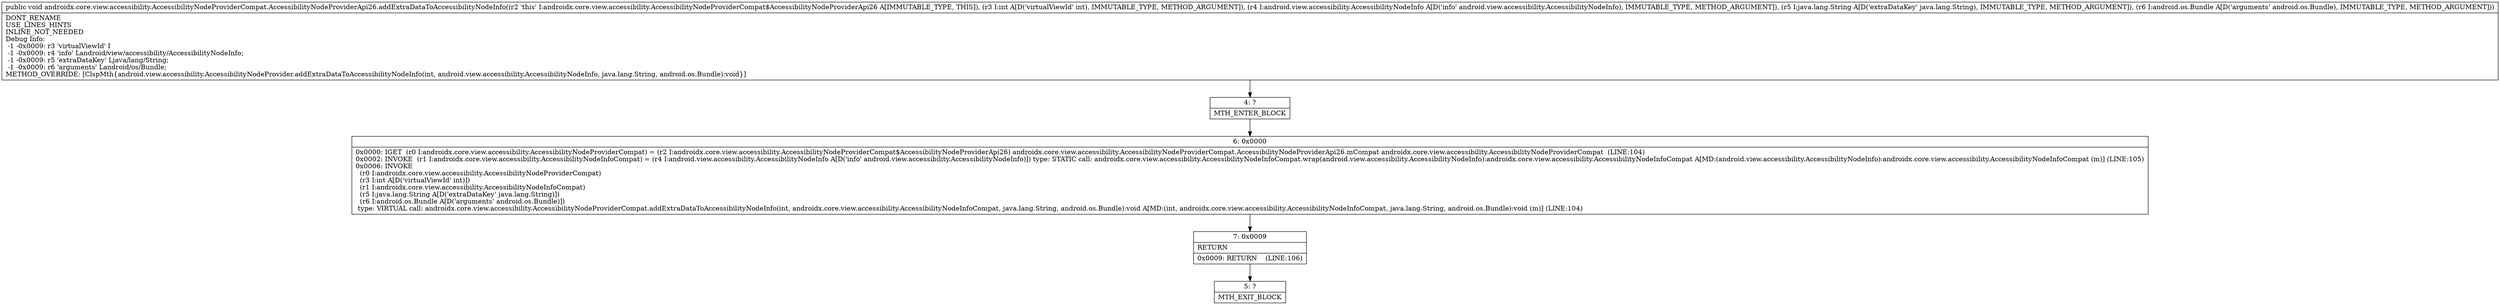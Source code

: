 digraph "CFG forandroidx.core.view.accessibility.AccessibilityNodeProviderCompat.AccessibilityNodeProviderApi26.addExtraDataToAccessibilityNodeInfo(ILandroid\/view\/accessibility\/AccessibilityNodeInfo;Ljava\/lang\/String;Landroid\/os\/Bundle;)V" {
Node_4 [shape=record,label="{4\:\ ?|MTH_ENTER_BLOCK\l}"];
Node_6 [shape=record,label="{6\:\ 0x0000|0x0000: IGET  (r0 I:androidx.core.view.accessibility.AccessibilityNodeProviderCompat) = (r2 I:androidx.core.view.accessibility.AccessibilityNodeProviderCompat$AccessibilityNodeProviderApi26) androidx.core.view.accessibility.AccessibilityNodeProviderCompat.AccessibilityNodeProviderApi26.mCompat androidx.core.view.accessibility.AccessibilityNodeProviderCompat  (LINE:104)\l0x0002: INVOKE  (r1 I:androidx.core.view.accessibility.AccessibilityNodeInfoCompat) = (r4 I:android.view.accessibility.AccessibilityNodeInfo A[D('info' android.view.accessibility.AccessibilityNodeInfo)]) type: STATIC call: androidx.core.view.accessibility.AccessibilityNodeInfoCompat.wrap(android.view.accessibility.AccessibilityNodeInfo):androidx.core.view.accessibility.AccessibilityNodeInfoCompat A[MD:(android.view.accessibility.AccessibilityNodeInfo):androidx.core.view.accessibility.AccessibilityNodeInfoCompat (m)] (LINE:105)\l0x0006: INVOKE  \l  (r0 I:androidx.core.view.accessibility.AccessibilityNodeProviderCompat)\l  (r3 I:int A[D('virtualViewId' int)])\l  (r1 I:androidx.core.view.accessibility.AccessibilityNodeInfoCompat)\l  (r5 I:java.lang.String A[D('extraDataKey' java.lang.String)])\l  (r6 I:android.os.Bundle A[D('arguments' android.os.Bundle)])\l type: VIRTUAL call: androidx.core.view.accessibility.AccessibilityNodeProviderCompat.addExtraDataToAccessibilityNodeInfo(int, androidx.core.view.accessibility.AccessibilityNodeInfoCompat, java.lang.String, android.os.Bundle):void A[MD:(int, androidx.core.view.accessibility.AccessibilityNodeInfoCompat, java.lang.String, android.os.Bundle):void (m)] (LINE:104)\l}"];
Node_7 [shape=record,label="{7\:\ 0x0009|RETURN\l|0x0009: RETURN    (LINE:106)\l}"];
Node_5 [shape=record,label="{5\:\ ?|MTH_EXIT_BLOCK\l}"];
MethodNode[shape=record,label="{public void androidx.core.view.accessibility.AccessibilityNodeProviderCompat.AccessibilityNodeProviderApi26.addExtraDataToAccessibilityNodeInfo((r2 'this' I:androidx.core.view.accessibility.AccessibilityNodeProviderCompat$AccessibilityNodeProviderApi26 A[IMMUTABLE_TYPE, THIS]), (r3 I:int A[D('virtualViewId' int), IMMUTABLE_TYPE, METHOD_ARGUMENT]), (r4 I:android.view.accessibility.AccessibilityNodeInfo A[D('info' android.view.accessibility.AccessibilityNodeInfo), IMMUTABLE_TYPE, METHOD_ARGUMENT]), (r5 I:java.lang.String A[D('extraDataKey' java.lang.String), IMMUTABLE_TYPE, METHOD_ARGUMENT]), (r6 I:android.os.Bundle A[D('arguments' android.os.Bundle), IMMUTABLE_TYPE, METHOD_ARGUMENT]))  | DONT_RENAME\lUSE_LINES_HINTS\lINLINE_NOT_NEEDED\lDebug Info:\l  \-1 \-0x0009: r3 'virtualViewId' I\l  \-1 \-0x0009: r4 'info' Landroid\/view\/accessibility\/AccessibilityNodeInfo;\l  \-1 \-0x0009: r5 'extraDataKey' Ljava\/lang\/String;\l  \-1 \-0x0009: r6 'arguments' Landroid\/os\/Bundle;\lMETHOD_OVERRIDE: [ClspMth\{android.view.accessibility.AccessibilityNodeProvider.addExtraDataToAccessibilityNodeInfo(int, android.view.accessibility.AccessibilityNodeInfo, java.lang.String, android.os.Bundle):void\}]\l}"];
MethodNode -> Node_4;Node_4 -> Node_6;
Node_6 -> Node_7;
Node_7 -> Node_5;
}

